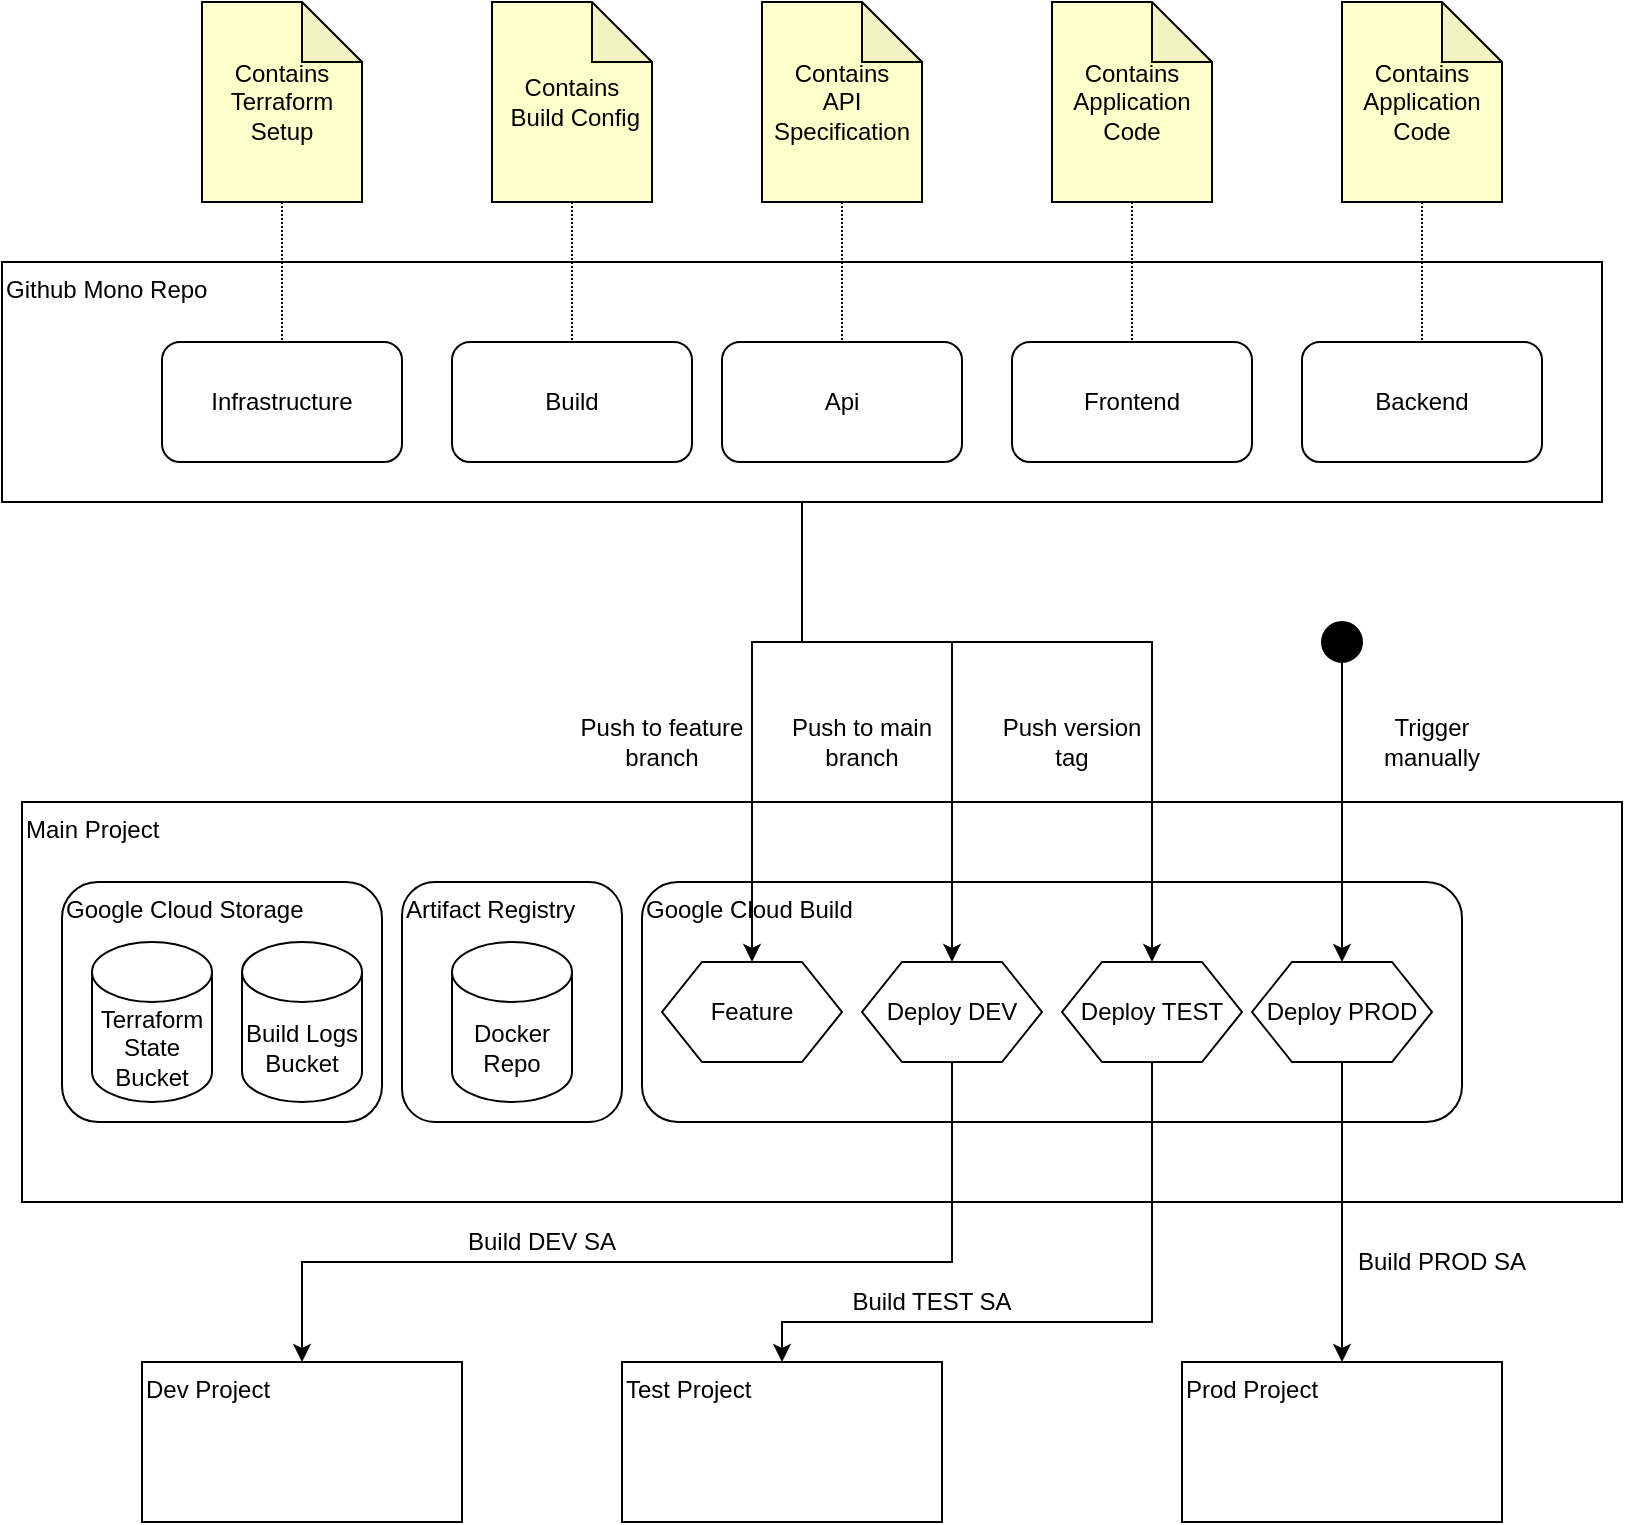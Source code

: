 <mxfile version="20.7.4"><diagram id="47vPnrOerXcw3qjVnnzt" name="Page-1"><mxGraphModel dx="1434" dy="746" grid="1" gridSize="10" guides="1" tooltips="1" connect="1" arrows="1" fold="1" page="1" pageScale="1" pageWidth="850" pageHeight="1100" math="0" shadow="0"><root><mxCell id="0"/><mxCell id="1" parent="0"/><mxCell id="AlQUIyVrYTHDzx8BuqTJ-25" value="Github Mono Repo" style="rounded=0;whiteSpace=wrap;html=1;align=left;verticalAlign=top;movable=1;resizable=1;rotatable=1;deletable=1;editable=1;connectable=1;" vertex="1" parent="1"><mxGeometry x="10" y="170" width="800" height="120" as="geometry"/></mxCell><mxCell id="AlQUIyVrYTHDzx8BuqTJ-1" value="&lt;div&gt;Main Project&lt;br&gt;&lt;/div&gt;" style="rounded=0;whiteSpace=wrap;html=1;align=left;verticalAlign=top;movable=1;resizable=1;rotatable=1;deletable=1;editable=1;connectable=1;" vertex="1" parent="1"><mxGeometry x="20" y="440" width="800" height="200" as="geometry"/></mxCell><mxCell id="AlQUIyVrYTHDzx8BuqTJ-2" value="&lt;div&gt;Test Project&lt;/div&gt;&lt;div&gt;&lt;br&gt;&lt;/div&gt;" style="rounded=0;whiteSpace=wrap;html=1;align=left;verticalAlign=top;" vertex="1" parent="1"><mxGeometry x="320" y="720" width="160" height="80" as="geometry"/></mxCell><mxCell id="AlQUIyVrYTHDzx8BuqTJ-3" value="Dev Project" style="rounded=0;whiteSpace=wrap;html=1;align=left;verticalAlign=top;" vertex="1" parent="1"><mxGeometry x="80" y="720" width="160" height="80" as="geometry"/></mxCell><mxCell id="AlQUIyVrYTHDzx8BuqTJ-4" value="Prod Project" style="rounded=0;whiteSpace=wrap;html=1;align=left;verticalAlign=top;" vertex="1" parent="1"><mxGeometry x="600" y="720" width="160" height="80" as="geometry"/></mxCell><mxCell id="AlQUIyVrYTHDzx8BuqTJ-10" value="Google Cloud Build" style="rounded=1;whiteSpace=wrap;html=1;align=left;verticalAlign=top;movable=1;resizable=1;rotatable=1;deletable=1;editable=1;connectable=1;" vertex="1" parent="1"><mxGeometry x="330" y="480" width="410" height="120" as="geometry"/></mxCell><mxCell id="AlQUIyVrYTHDzx8BuqTJ-11" value="Feature" style="shape=hexagon;perimeter=hexagonPerimeter2;whiteSpace=wrap;html=1;fixedSize=1;movable=1;resizable=1;rotatable=1;deletable=1;editable=1;connectable=1;" vertex="1" parent="1"><mxGeometry x="340" y="520" width="90" height="50" as="geometry"/></mxCell><mxCell id="AlQUIyVrYTHDzx8BuqTJ-12" value="Deploy DEV" style="shape=hexagon;perimeter=hexagonPerimeter2;whiteSpace=wrap;html=1;fixedSize=1;movable=1;resizable=1;rotatable=1;deletable=1;editable=1;connectable=1;" vertex="1" parent="1"><mxGeometry x="440" y="520" width="90" height="50" as="geometry"/></mxCell><mxCell id="AlQUIyVrYTHDzx8BuqTJ-19" style="edgeStyle=orthogonalEdgeStyle;rounded=0;orthogonalLoop=1;jettySize=auto;html=1;exitX=0.5;exitY=1;exitDx=0;exitDy=0;" edge="1" parent="1" source="AlQUIyVrYTHDzx8BuqTJ-13" target="AlQUIyVrYTHDzx8BuqTJ-2"><mxGeometry relative="1" as="geometry"><Array as="points"><mxPoint x="585" y="700"/><mxPoint x="400" y="700"/></Array></mxGeometry></mxCell><mxCell id="AlQUIyVrYTHDzx8BuqTJ-13" value="Deploy TEST" style="shape=hexagon;perimeter=hexagonPerimeter2;whiteSpace=wrap;html=1;fixedSize=1;movable=1;resizable=1;rotatable=1;deletable=1;editable=1;connectable=1;" vertex="1" parent="1"><mxGeometry x="540" y="520" width="90" height="50" as="geometry"/></mxCell><mxCell id="AlQUIyVrYTHDzx8BuqTJ-22" style="edgeStyle=orthogonalEdgeStyle;rounded=0;orthogonalLoop=1;jettySize=auto;html=1;exitX=0.5;exitY=1;exitDx=0;exitDy=0;" edge="1" parent="1" source="AlQUIyVrYTHDzx8BuqTJ-14" target="AlQUIyVrYTHDzx8BuqTJ-4"><mxGeometry relative="1" as="geometry"/></mxCell><mxCell id="AlQUIyVrYTHDzx8BuqTJ-14" value="Deploy PROD" style="shape=hexagon;perimeter=hexagonPerimeter2;whiteSpace=wrap;html=1;fixedSize=1;movable=1;resizable=1;rotatable=1;deletable=1;editable=1;connectable=1;" vertex="1" parent="1"><mxGeometry x="635" y="520" width="90" height="50" as="geometry"/></mxCell><mxCell id="AlQUIyVrYTHDzx8BuqTJ-17" value="" style="endArrow=classic;html=1;rounded=0;entryX=0.5;entryY=0;entryDx=0;entryDy=0;exitX=0.5;exitY=1;exitDx=0;exitDy=0;edgeStyle=orthogonalEdgeStyle;" edge="1" parent="1" source="AlQUIyVrYTHDzx8BuqTJ-12" target="AlQUIyVrYTHDzx8BuqTJ-3"><mxGeometry width="50" height="50" relative="1" as="geometry"><mxPoint x="420" y="590" as="sourcePoint"/><mxPoint x="450" y="560" as="targetPoint"/><Array as="points"><mxPoint x="485" y="670"/><mxPoint x="160" y="670"/></Array></mxGeometry></mxCell><mxCell id="AlQUIyVrYTHDzx8BuqTJ-18" value="Build DEV SA" style="text;html=1;strokeColor=none;fillColor=none;align=center;verticalAlign=middle;whiteSpace=wrap;rounded=0;" vertex="1" parent="1"><mxGeometry x="230" y="650" width="100" height="20" as="geometry"/></mxCell><mxCell id="AlQUIyVrYTHDzx8BuqTJ-20" value="Build TEST SA" style="text;html=1;strokeColor=none;fillColor=none;align=center;verticalAlign=middle;whiteSpace=wrap;rounded=0;" vertex="1" parent="1"><mxGeometry x="425" y="680" width="100" height="20" as="geometry"/></mxCell><mxCell id="AlQUIyVrYTHDzx8BuqTJ-23" value="Build PROD SA" style="text;html=1;strokeColor=none;fillColor=none;align=center;verticalAlign=middle;whiteSpace=wrap;rounded=0;" vertex="1" parent="1"><mxGeometry x="680" y="660" width="100" height="20" as="geometry"/></mxCell><mxCell id="AlQUIyVrYTHDzx8BuqTJ-27" value="Infrastructure" style="rounded=1;whiteSpace=wrap;html=1;" vertex="1" parent="1"><mxGeometry x="90" y="210" width="120" height="60" as="geometry"/></mxCell><mxCell id="AlQUIyVrYTHDzx8BuqTJ-28" value="Build" style="rounded=1;whiteSpace=wrap;html=1;" vertex="1" parent="1"><mxGeometry x="235" y="210" width="120" height="60" as="geometry"/></mxCell><mxCell id="AlQUIyVrYTHDzx8BuqTJ-29" value="Frontend" style="rounded=1;whiteSpace=wrap;html=1;" vertex="1" parent="1"><mxGeometry x="515" y="210" width="120" height="60" as="geometry"/></mxCell><mxCell id="AlQUIyVrYTHDzx8BuqTJ-30" value="Backend" style="rounded=1;whiteSpace=wrap;html=1;" vertex="1" parent="1"><mxGeometry x="660" y="210" width="120" height="60" as="geometry"/></mxCell><mxCell id="AlQUIyVrYTHDzx8BuqTJ-35" style="edgeStyle=orthogonalEdgeStyle;rounded=0;orthogonalLoop=1;jettySize=auto;html=1;exitX=0.5;exitY=1;exitDx=0;exitDy=0;" edge="1" parent="1" source="AlQUIyVrYTHDzx8BuqTJ-25" target="AlQUIyVrYTHDzx8BuqTJ-13"><mxGeometry relative="1" as="geometry"><mxPoint x="550" y="260" as="targetPoint"/><Array as="points"><mxPoint x="410" y="360"/><mxPoint x="585" y="360"/></Array></mxGeometry></mxCell><mxCell id="AlQUIyVrYTHDzx8BuqTJ-36" style="edgeStyle=orthogonalEdgeStyle;rounded=0;orthogonalLoop=1;jettySize=auto;html=1;exitX=0.5;exitY=1;exitDx=0;exitDy=0;" edge="1" parent="1" source="AlQUIyVrYTHDzx8BuqTJ-25" target="AlQUIyVrYTHDzx8BuqTJ-12"><mxGeometry relative="1" as="geometry"><mxPoint x="510" y="230" as="targetPoint"/><Array as="points"><mxPoint x="410" y="360"/><mxPoint x="485" y="360"/></Array></mxGeometry></mxCell><mxCell id="AlQUIyVrYTHDzx8BuqTJ-38" value="Push to main branch" style="text;html=1;strokeColor=none;fillColor=none;align=center;verticalAlign=middle;whiteSpace=wrap;rounded=0;" vertex="1" parent="1"><mxGeometry x="390" y="400" width="100" height="20" as="geometry"/></mxCell><mxCell id="AlQUIyVrYTHDzx8BuqTJ-39" value="Push version tag" style="text;html=1;strokeColor=none;fillColor=none;align=center;verticalAlign=middle;whiteSpace=wrap;rounded=0;" vertex="1" parent="1"><mxGeometry x="500" y="400" width="90" height="20" as="geometry"/></mxCell><mxCell id="AlQUIyVrYTHDzx8BuqTJ-41" style="edgeStyle=orthogonalEdgeStyle;rounded=0;orthogonalLoop=1;jettySize=auto;html=1;exitX=0.5;exitY=1;exitDx=0;exitDy=0;" edge="1" parent="1" source="AlQUIyVrYTHDzx8BuqTJ-40" target="AlQUIyVrYTHDzx8BuqTJ-14"><mxGeometry relative="1" as="geometry"/></mxCell><mxCell id="AlQUIyVrYTHDzx8BuqTJ-40" value="" style="ellipse;whiteSpace=wrap;html=1;aspect=fixed;fillColor=#000000;" vertex="1" parent="1"><mxGeometry x="670" y="350" width="20" height="20" as="geometry"/></mxCell><mxCell id="AlQUIyVrYTHDzx8BuqTJ-42" value="Trigger manually" style="text;html=1;strokeColor=none;fillColor=none;align=center;verticalAlign=middle;whiteSpace=wrap;rounded=0;" vertex="1" parent="1"><mxGeometry x="680" y="400" width="90" height="20" as="geometry"/></mxCell><mxCell id="AlQUIyVrYTHDzx8BuqTJ-44" style="edgeStyle=orthogonalEdgeStyle;rounded=0;orthogonalLoop=1;jettySize=auto;html=1;exitX=0.5;exitY=1;exitDx=0;exitDy=0;exitPerimeter=0;entryX=0.5;entryY=0;entryDx=0;entryDy=0;dashed=1;dashPattern=1 1;endArrow=none;endFill=0;" edge="1" parent="1" source="AlQUIyVrYTHDzx8BuqTJ-43" target="AlQUIyVrYTHDzx8BuqTJ-27"><mxGeometry relative="1" as="geometry"/></mxCell><mxCell id="AlQUIyVrYTHDzx8BuqTJ-43" value="&lt;div&gt;Contains Terraform&lt;/div&gt;&lt;div&gt;Setup&lt;br&gt;&lt;/div&gt;" style="shape=note;whiteSpace=wrap;html=1;backgroundOutline=1;darkOpacity=0.05;fillColor=#FFFFCC;" vertex="1" parent="1"><mxGeometry x="110" y="40" width="80" height="100" as="geometry"/></mxCell><mxCell id="AlQUIyVrYTHDzx8BuqTJ-49" style="edgeStyle=orthogonalEdgeStyle;rounded=0;orthogonalLoop=1;jettySize=auto;html=1;exitX=0.5;exitY=1;exitDx=0;exitDy=0;exitPerimeter=0;entryX=0.5;entryY=0;entryDx=0;entryDy=0;dashed=1;dashPattern=1 1;endArrow=none;endFill=0;" edge="1" parent="1" source="AlQUIyVrYTHDzx8BuqTJ-45" target="AlQUIyVrYTHDzx8BuqTJ-28"><mxGeometry relative="1" as="geometry"/></mxCell><mxCell id="AlQUIyVrYTHDzx8BuqTJ-45" value="&lt;div&gt;Contains&lt;/div&gt;&lt;div&gt;&amp;nbsp;Build Config&lt;/div&gt;" style="shape=note;whiteSpace=wrap;html=1;backgroundOutline=1;darkOpacity=0.05;fillColor=#FFFFCC;" vertex="1" parent="1"><mxGeometry x="255" y="40" width="80" height="100" as="geometry"/></mxCell><mxCell id="AlQUIyVrYTHDzx8BuqTJ-50" style="edgeStyle=orthogonalEdgeStyle;rounded=0;orthogonalLoop=1;jettySize=auto;html=1;exitX=0.5;exitY=1;exitDx=0;exitDy=0;exitPerimeter=0;dashed=1;dashPattern=1 1;endArrow=none;endFill=0;" edge="1" parent="1" source="AlQUIyVrYTHDzx8BuqTJ-46" target="AlQUIyVrYTHDzx8BuqTJ-29"><mxGeometry relative="1" as="geometry"/></mxCell><mxCell id="AlQUIyVrYTHDzx8BuqTJ-46" value="Contains Application Code" style="shape=note;whiteSpace=wrap;html=1;backgroundOutline=1;darkOpacity=0.05;fillColor=#FFFFCC;" vertex="1" parent="1"><mxGeometry x="535" y="40" width="80" height="100" as="geometry"/></mxCell><mxCell id="AlQUIyVrYTHDzx8BuqTJ-51" value="" style="edgeStyle=orthogonalEdgeStyle;rounded=0;orthogonalLoop=1;jettySize=auto;html=1;dashed=1;dashPattern=1 1;endArrow=none;endFill=0;" edge="1" parent="1" source="AlQUIyVrYTHDzx8BuqTJ-47" target="AlQUIyVrYTHDzx8BuqTJ-30"><mxGeometry relative="1" as="geometry"/></mxCell><mxCell id="AlQUIyVrYTHDzx8BuqTJ-47" value="Contains Application Code" style="shape=note;whiteSpace=wrap;html=1;backgroundOutline=1;darkOpacity=0.05;fillColor=#FFFFCC;" vertex="1" parent="1"><mxGeometry x="680" y="40" width="80" height="100" as="geometry"/></mxCell><mxCell id="AlQUIyVrYTHDzx8BuqTJ-52" value="&lt;div&gt;Artifact Registry&lt;br&gt;&lt;/div&gt;" style="rounded=1;whiteSpace=wrap;html=1;fillColor=#FFFFFF;align=left;verticalAlign=top;" vertex="1" parent="1"><mxGeometry x="210" y="480" width="110" height="120" as="geometry"/></mxCell><mxCell id="AlQUIyVrYTHDzx8BuqTJ-53" value="Docker Repo" style="shape=cylinder3;whiteSpace=wrap;html=1;boundedLbl=1;backgroundOutline=1;size=15;fillColor=#FFFFFF;" vertex="1" parent="1"><mxGeometry x="235" y="510" width="60" height="80" as="geometry"/></mxCell><mxCell id="AlQUIyVrYTHDzx8BuqTJ-8" value="&lt;div&gt;Google Cloud Storage&lt;/div&gt;" style="rounded=1;whiteSpace=wrap;html=1;align=left;verticalAlign=top;movable=1;resizable=1;rotatable=1;deletable=1;editable=1;connectable=1;" vertex="1" parent="1"><mxGeometry x="40" y="480" width="160" height="120" as="geometry"/></mxCell><mxCell id="AlQUIyVrYTHDzx8BuqTJ-6" value="&lt;div&gt;Terraform State&lt;/div&gt;&lt;div&gt;Bucket&lt;br&gt;&lt;/div&gt;" style="shape=cylinder3;whiteSpace=wrap;html=1;boundedLbl=1;backgroundOutline=1;size=15;" vertex="1" parent="1"><mxGeometry x="55" y="510" width="60" height="80" as="geometry"/></mxCell><mxCell id="AlQUIyVrYTHDzx8BuqTJ-7" value="&lt;div&gt;Build Logs&lt;/div&gt;&lt;div&gt;Bucket&lt;br&gt;&lt;/div&gt;" style="shape=cylinder3;whiteSpace=wrap;html=1;boundedLbl=1;backgroundOutline=1;size=15;" vertex="1" parent="1"><mxGeometry x="130" y="510" width="60" height="80" as="geometry"/></mxCell><mxCell id="AlQUIyVrYTHDzx8BuqTJ-55" value="Push to feature branch" style="text;html=1;strokeColor=none;fillColor=none;align=center;verticalAlign=middle;whiteSpace=wrap;rounded=0;" vertex="1" parent="1"><mxGeometry x="290" y="400" width="100" height="20" as="geometry"/></mxCell><mxCell id="AlQUIyVrYTHDzx8BuqTJ-54" style="edgeStyle=orthogonalEdgeStyle;rounded=0;orthogonalLoop=1;jettySize=auto;html=1;exitX=0.5;exitY=1;exitDx=0;exitDy=0;entryX=0.5;entryY=0;entryDx=0;entryDy=0;endArrow=classic;endFill=1;" edge="1" parent="1" source="AlQUIyVrYTHDzx8BuqTJ-25" target="AlQUIyVrYTHDzx8BuqTJ-11"><mxGeometry relative="1" as="geometry"><Array as="points"><mxPoint x="410" y="360"/><mxPoint x="385" y="360"/></Array></mxGeometry></mxCell><mxCell id="AlQUIyVrYTHDzx8BuqTJ-56" value="Api" style="rounded=1;whiteSpace=wrap;html=1;" vertex="1" parent="1"><mxGeometry x="370" y="210" width="120" height="60" as="geometry"/></mxCell><mxCell id="AlQUIyVrYTHDzx8BuqTJ-58" style="edgeStyle=orthogonalEdgeStyle;rounded=0;orthogonalLoop=1;jettySize=auto;html=1;exitX=0.5;exitY=1;exitDx=0;exitDy=0;exitPerimeter=0;endArrow=none;endFill=0;dashed=1;dashPattern=1 1;" edge="1" parent="1" source="AlQUIyVrYTHDzx8BuqTJ-57" target="AlQUIyVrYTHDzx8BuqTJ-56"><mxGeometry relative="1" as="geometry"/></mxCell><mxCell id="AlQUIyVrYTHDzx8BuqTJ-57" value="&lt;div&gt;Contains &lt;br&gt;&lt;/div&gt;&lt;div&gt;API Specification&lt;br&gt;&lt;/div&gt;" style="shape=note;whiteSpace=wrap;html=1;backgroundOutline=1;darkOpacity=0.05;fillColor=#FFFFCC;" vertex="1" parent="1"><mxGeometry x="390" y="40" width="80" height="100" as="geometry"/></mxCell></root></mxGraphModel></diagram></mxfile>